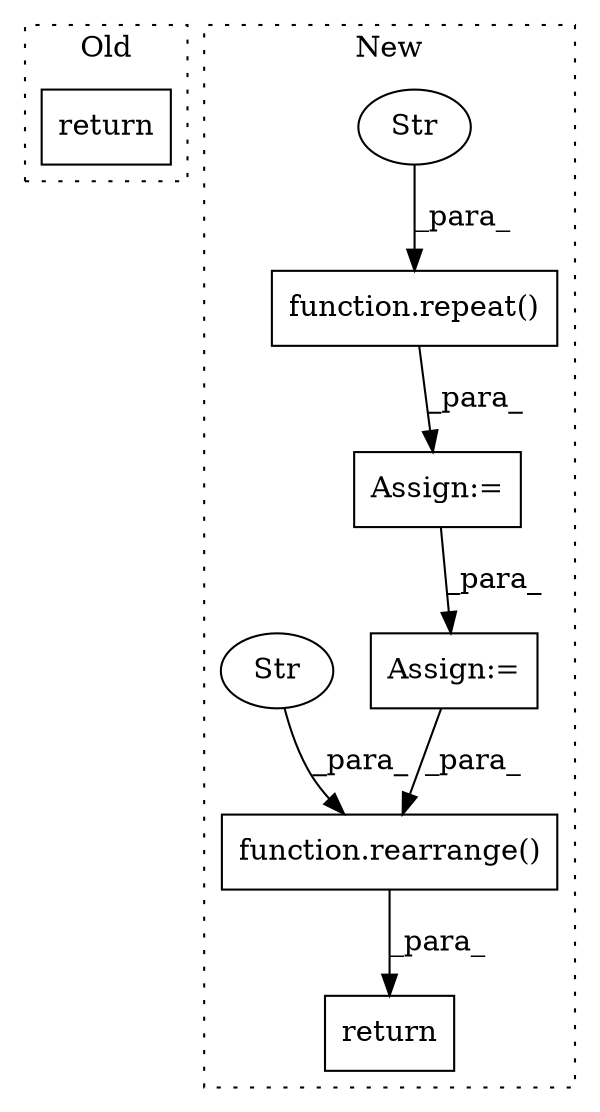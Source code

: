 digraph G {
subgraph cluster0 {
1 [label="return" a="93" s="4036" l="7" shape="box"];
label = "Old";
style="dotted";
}
subgraph cluster1 {
2 [label="function.repeat()" a="75" s="3640,3683" l="7,8" shape="box"];
3 [label="Str" a="66" s="3662" l="21" shape="ellipse"];
4 [label="return" a="93" s="4977" l="7" shape="box"];
5 [label="Assign:=" a="68" s="3637" l="3" shape="box"];
6 [label="Assign:=" a="68" s="4537" l="3" shape="box"];
7 [label="function.rearrange()" a="75" s="4815,4869" l="10,8" shape="box"];
8 [label="Str" a="66" s="4841" l="28" shape="ellipse"];
label = "New";
style="dotted";
}
2 -> 5 [label="_para_"];
3 -> 2 [label="_para_"];
5 -> 6 [label="_para_"];
6 -> 7 [label="_para_"];
7 -> 4 [label="_para_"];
8 -> 7 [label="_para_"];
}